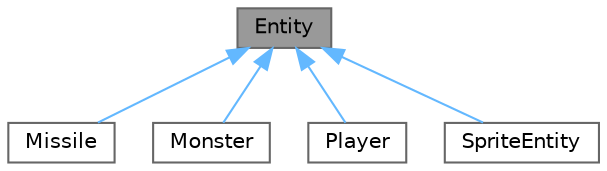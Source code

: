 digraph "Entity"
{
 // LATEX_PDF_SIZE
  bgcolor="transparent";
  edge [fontname=Helvetica,fontsize=10,labelfontname=Helvetica,labelfontsize=10];
  node [fontname=Helvetica,fontsize=10,shape=box,height=0.2,width=0.4];
  Node1 [id="Node000001",label="Entity",height=0.2,width=0.4,color="gray40", fillcolor="grey60", style="filled", fontcolor="black",tooltip="Base interface for all game entities."];
  Node1 -> Node2 [id="edge1_Node000001_Node000002",dir="back",color="steelblue1",style="solid",tooltip=" "];
  Node2 [id="Node000002",label="Missile",height=0.2,width=0.4,color="gray40", fillcolor="white", style="filled",URL="$classMissile.html",tooltip="Represents a missile entity in the game."];
  Node1 -> Node3 [id="edge2_Node000001_Node000003",dir="back",color="steelblue1",style="solid",tooltip=" "];
  Node3 [id="Node000003",label="Monster",height=0.2,width=0.4,color="gray40", fillcolor="white", style="filled",URL="$classMonster.html",tooltip="Represents a monster in the game."];
  Node1 -> Node4 [id="edge3_Node000001_Node000004",dir="back",color="steelblue1",style="solid",tooltip=" "];
  Node4 [id="Node000004",label="Player",height=0.2,width=0.4,color="gray40", fillcolor="white", style="filled",URL="$classPlayer.html",tooltip="Represents a player entity."];
  Node1 -> Node5 [id="edge4_Node000001_Node000005",dir="back",color="steelblue1",style="solid",tooltip=" "];
  Node5 [id="Node000005",label="SpriteEntity",height=0.2,width=0.4,color="gray40", fillcolor="white", style="filled",URL="$classSpriteEntity.html",tooltip="Represents a graphical entity using a sprite."];
}
